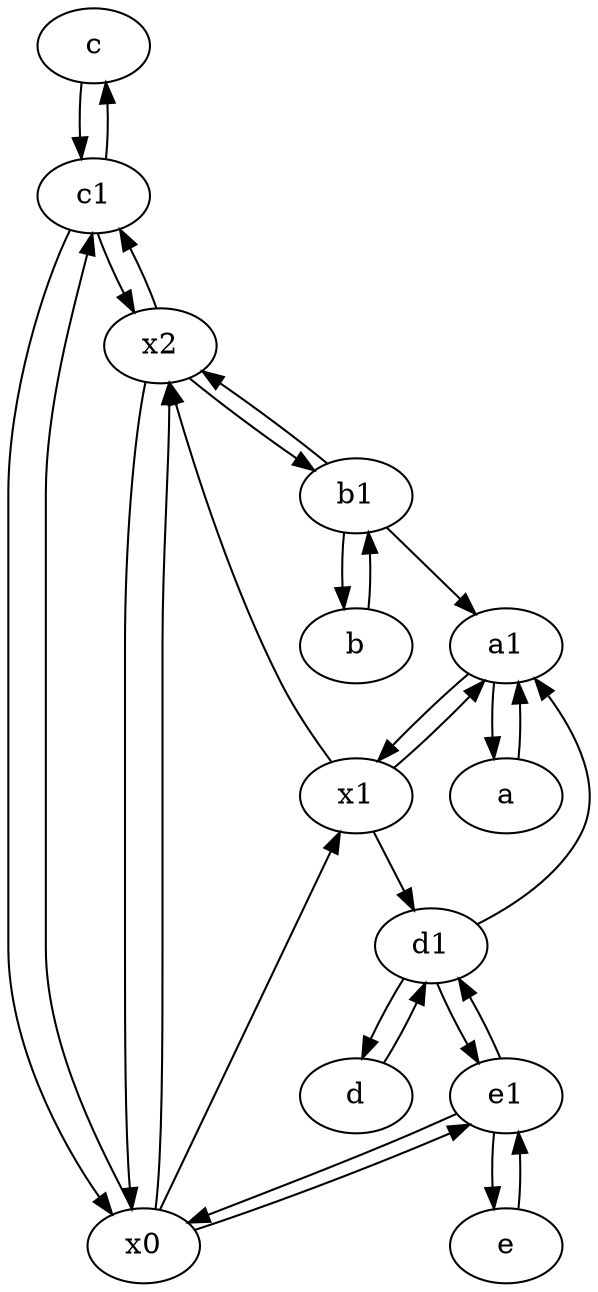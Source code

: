digraph  {
	c [pos="20,10!"];
	d [pos="20,30!"];
	d1 [pos="25,30!"];
	c1 [pos="30,15!"];
	a [pos="40,10!"];
	x0;
	b [pos="50,20!"];
	e [pos="30,50!"];
	x2;
	e1 [pos="25,45!"];
	a1 [pos="40,15!"];
	x1;
	b1 [pos="45,20!"];
	x0 -> x2;
	d1 -> a1;
	b1 -> a1;
	e1 -> x0;
	e1 -> e;
	d -> d1;
	b -> b1;
	x1 -> d1;
	x1 -> a1;
	x0 -> x1;
	x2 -> c1;
	c -> c1;
	x0 -> e1;
	c1 -> x2;
	a -> a1;
	e -> e1;
	b1 -> b;
	c1 -> x0;
	b1 -> x2;
	x2 -> b1;
	a1 -> a;
	d1 -> e1;
	c1 -> c;
	e1 -> d1;
	x1 -> x2;
	x2 -> x0;
	x0 -> c1;
	d1 -> d;
	a1 -> x1;

	}